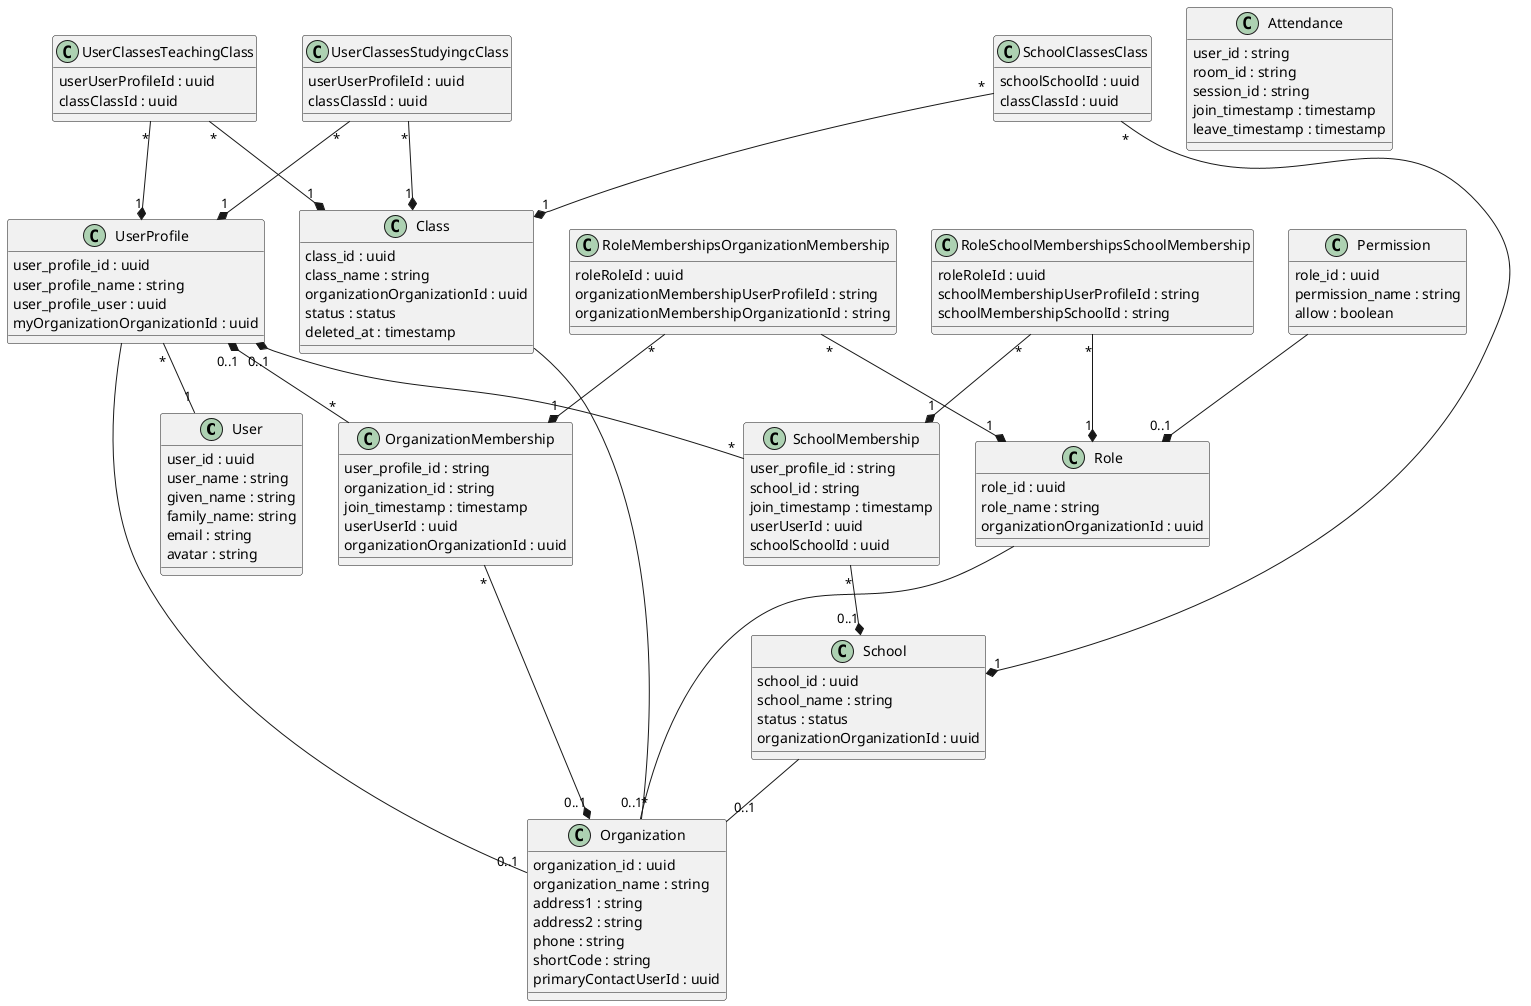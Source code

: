@startuml
class User {
  user_id : uuid
  user_name : string
  given_name : string
  family_name: string
  email : string
  avatar : string
}

class UserProfile{
   user_profile_id : uuid
   user_profile_name : string
   user_profile_user : uuid
   myOrganizationOrganizationId : uuid
}

class Class {
  class_id : uuid
  class_name : string
  organizationOrganizationId : uuid
  status : status
  deleted_at : timestamp
}

class Organization {
  organization_id : uuid
  organization_name : string
  address1 : string
  address2 : string
  phone : string
  shortCode : string
  primaryContactUserId : uuid
}

class OrganizationMembership {
  user_profile_id : string
  organization_id : string
  join_timestamp : timestamp
  userUserId : uuid
  organizationOrganizationId : uuid
}

class Permission {
  role_id : uuid
  permission_name : string
  allow : boolean
}

class Role {
  role_id : uuid
  role_name : string
  organizationOrganizationId : uuid
}

class School {
  school_id : uuid
  school_name : string
  status : status
  organizationOrganizationId : uuid
}

class SchoolMembership {
  user_profile_id : string
  school_id : string
  join_timestamp : timestamp
  userUserId : uuid
  schoolSchoolId : uuid
}

class Attendance {
  user_id : string
  room_id : string
  session_id : string
  join_timestamp : timestamp
  leave_timestamp : timestamp
}

class RoleMembershipsOrganizationMembership {
  roleRoleId : uuid
  organizationMembershipUserProfileId : string
  organizationMembershipOrganizationId : string
}

class RoleSchoolMembershipsSchoolMembership {
  roleRoleId : uuid
  schoolMembershipUserProfileId : string
  schoolMembershipSchoolId : string
}

class UserClassesStudyingcClass {
  userUserProfileId : uuid
  classClassId : uuid
}

class UserClassesTeachingClass {
  userUserProfileId : uuid
  classClassId : uuid
}

class SchoolClassesClass {
  schoolSchoolId : uuid
  classClassId : uuid
}

Role -- "*" Organization
UserProfile -- "0..1" Organization
UserProfile "0..1" *-- "*" OrganizationMembership
UserProfile "*" -- "1" User
OrganizationMembership "*" --* "0..1" Organization
Class -- "0..1" Organization
Permission --* "0..1" Role
School -- "0..1" Organization
UserProfile "0..1" *-- "*" SchoolMembership
SchoolMembership "*" --* "0..1" School
RoleMembershipsOrganizationMembership "*" --* "1" Role
RoleMembershipsOrganizationMembership "*" --* "1" OrganizationMembership
RoleSchoolMembershipsSchoolMembership "*" --* "1" Role
RoleSchoolMembershipsSchoolMembership "*" --* "1" SchoolMembership
UserClassesStudyingcClass "*" --* "1" UserProfile
UserClassesStudyingcClass "*" --* "1" Class
UserClassesTeachingClass "*" --* "1" UserProfile
UserClassesTeachingClass "*" --* "1" Class
SchoolClassesClass "*" --* "1" School
SchoolClassesClass "*" --* "1" Class

@enduml

